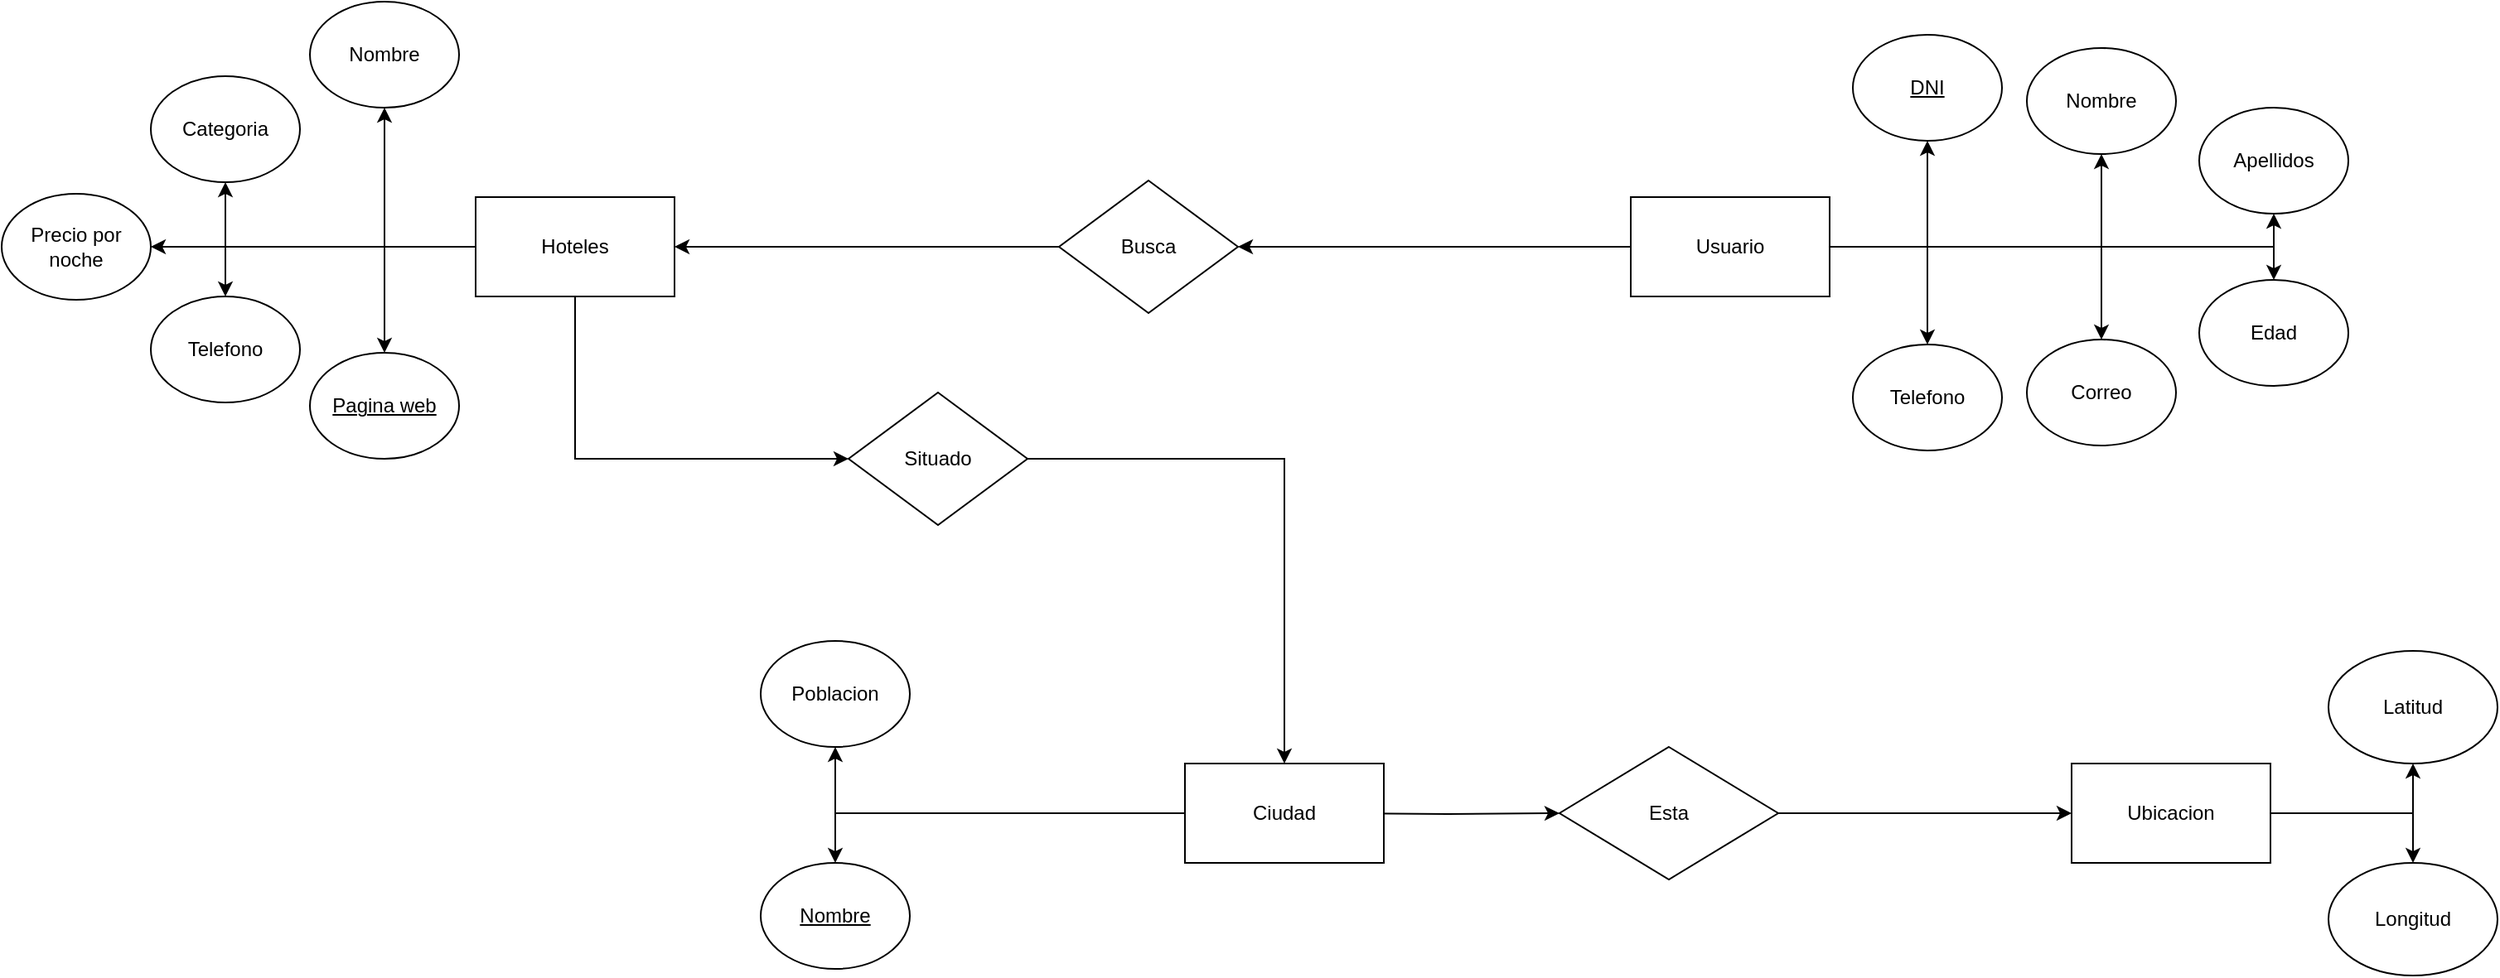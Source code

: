 <mxfile version="16.4.7" type="github"><diagram id="MPqmnSfr6ewDd4Nn988E" name="Page-1"><mxGraphModel dx="1422" dy="752" grid="0" gridSize="10" guides="1" tooltips="1" connect="1" arrows="1" fold="1" page="0" pageScale="1" pageWidth="10000" pageHeight="10000" math="0" shadow="0"><root><mxCell id="0"/><mxCell id="1" parent="0"/><mxCell id="MTIjJfMvJsgOLSdJf-W3-29" style="edgeStyle=orthogonalEdgeStyle;rounded=0;orthogonalLoop=1;jettySize=auto;html=1;exitX=0.5;exitY=1;exitDx=0;exitDy=0;entryX=0;entryY=0.5;entryDx=0;entryDy=0;" edge="1" parent="1" source="MTIjJfMvJsgOLSdJf-W3-1" target="MTIjJfMvJsgOLSdJf-W3-28"><mxGeometry relative="1" as="geometry"/></mxCell><mxCell id="MTIjJfMvJsgOLSdJf-W3-37" style="edgeStyle=orthogonalEdgeStyle;rounded=0;orthogonalLoop=1;jettySize=auto;html=1;exitX=0;exitY=0.5;exitDx=0;exitDy=0;" edge="1" parent="1" source="MTIjJfMvJsgOLSdJf-W3-1" target="MTIjJfMvJsgOLSdJf-W3-31"><mxGeometry relative="1" as="geometry"/></mxCell><mxCell id="MTIjJfMvJsgOLSdJf-W3-38" style="edgeStyle=orthogonalEdgeStyle;rounded=0;orthogonalLoop=1;jettySize=auto;html=1;exitX=0;exitY=0.5;exitDx=0;exitDy=0;" edge="1" parent="1" source="MTIjJfMvJsgOLSdJf-W3-1" target="MTIjJfMvJsgOLSdJf-W3-32"><mxGeometry relative="1" as="geometry"/></mxCell><mxCell id="MTIjJfMvJsgOLSdJf-W3-39" style="edgeStyle=orthogonalEdgeStyle;rounded=0;orthogonalLoop=1;jettySize=auto;html=1;exitX=0;exitY=0.5;exitDx=0;exitDy=0;entryX=1;entryY=0.5;entryDx=0;entryDy=0;" edge="1" parent="1" source="MTIjJfMvJsgOLSdJf-W3-1" target="MTIjJfMvJsgOLSdJf-W3-34"><mxGeometry relative="1" as="geometry"/></mxCell><mxCell id="MTIjJfMvJsgOLSdJf-W3-40" style="edgeStyle=orthogonalEdgeStyle;rounded=0;orthogonalLoop=1;jettySize=auto;html=1;exitX=0;exitY=0.5;exitDx=0;exitDy=0;entryX=0.5;entryY=0;entryDx=0;entryDy=0;" edge="1" parent="1" source="MTIjJfMvJsgOLSdJf-W3-1" target="MTIjJfMvJsgOLSdJf-W3-35"><mxGeometry relative="1" as="geometry"/></mxCell><mxCell id="MTIjJfMvJsgOLSdJf-W3-41" style="edgeStyle=orthogonalEdgeStyle;rounded=0;orthogonalLoop=1;jettySize=auto;html=1;exitX=0;exitY=0.5;exitDx=0;exitDy=0;" edge="1" parent="1" source="MTIjJfMvJsgOLSdJf-W3-1" target="MTIjJfMvJsgOLSdJf-W3-36"><mxGeometry relative="1" as="geometry"/></mxCell><mxCell id="MTIjJfMvJsgOLSdJf-W3-1" value="Hoteles" style="rounded=0;whiteSpace=wrap;html=1;" vertex="1" parent="1"><mxGeometry x="292" y="430" width="120" height="60" as="geometry"/></mxCell><mxCell id="MTIjJfMvJsgOLSdJf-W3-43" style="edgeStyle=orthogonalEdgeStyle;rounded=0;orthogonalLoop=1;jettySize=auto;html=1;exitX=0;exitY=0.5;exitDx=0;exitDy=0;" edge="1" parent="1" source="MTIjJfMvJsgOLSdJf-W3-3" target="MTIjJfMvJsgOLSdJf-W3-42"><mxGeometry relative="1" as="geometry"/></mxCell><mxCell id="MTIjJfMvJsgOLSdJf-W3-51" style="edgeStyle=orthogonalEdgeStyle;rounded=0;orthogonalLoop=1;jettySize=auto;html=1;exitX=1;exitY=0.5;exitDx=0;exitDy=0;" edge="1" parent="1" source="MTIjJfMvJsgOLSdJf-W3-3" target="MTIjJfMvJsgOLSdJf-W3-47"><mxGeometry relative="1" as="geometry"/></mxCell><mxCell id="MTIjJfMvJsgOLSdJf-W3-52" style="edgeStyle=orthogonalEdgeStyle;rounded=0;orthogonalLoop=1;jettySize=auto;html=1;exitX=1;exitY=0.5;exitDx=0;exitDy=0;" edge="1" parent="1" source="MTIjJfMvJsgOLSdJf-W3-3" target="MTIjJfMvJsgOLSdJf-W3-45"><mxGeometry relative="1" as="geometry"/></mxCell><mxCell id="MTIjJfMvJsgOLSdJf-W3-53" style="edgeStyle=orthogonalEdgeStyle;rounded=0;orthogonalLoop=1;jettySize=auto;html=1;exitX=1;exitY=0.5;exitDx=0;exitDy=0;entryX=0.5;entryY=1;entryDx=0;entryDy=0;" edge="1" parent="1" source="MTIjJfMvJsgOLSdJf-W3-3" target="MTIjJfMvJsgOLSdJf-W3-46"><mxGeometry relative="1" as="geometry"/></mxCell><mxCell id="MTIjJfMvJsgOLSdJf-W3-54" style="edgeStyle=orthogonalEdgeStyle;rounded=0;orthogonalLoop=1;jettySize=auto;html=1;exitX=1;exitY=0.5;exitDx=0;exitDy=0;entryX=0.5;entryY=0;entryDx=0;entryDy=0;" edge="1" parent="1" source="MTIjJfMvJsgOLSdJf-W3-3" target="MTIjJfMvJsgOLSdJf-W3-50"><mxGeometry relative="1" as="geometry"/></mxCell><mxCell id="MTIjJfMvJsgOLSdJf-W3-55" style="edgeStyle=orthogonalEdgeStyle;rounded=0;orthogonalLoop=1;jettySize=auto;html=1;exitX=1;exitY=0.5;exitDx=0;exitDy=0;" edge="1" parent="1" source="MTIjJfMvJsgOLSdJf-W3-3" target="MTIjJfMvJsgOLSdJf-W3-48"><mxGeometry relative="1" as="geometry"/></mxCell><mxCell id="MTIjJfMvJsgOLSdJf-W3-56" style="edgeStyle=orthogonalEdgeStyle;rounded=0;orthogonalLoop=1;jettySize=auto;html=1;exitX=1;exitY=0.5;exitDx=0;exitDy=0;" edge="1" parent="1" source="MTIjJfMvJsgOLSdJf-W3-3" target="MTIjJfMvJsgOLSdJf-W3-49"><mxGeometry relative="1" as="geometry"/></mxCell><mxCell id="MTIjJfMvJsgOLSdJf-W3-3" value="Usuario" style="rounded=0;whiteSpace=wrap;html=1;" vertex="1" parent="1"><mxGeometry x="989" y="430" width="120" height="60" as="geometry"/></mxCell><mxCell id="MTIjJfMvJsgOLSdJf-W3-13" style="edgeStyle=orthogonalEdgeStyle;rounded=0;orthogonalLoop=1;jettySize=auto;html=1;exitX=1;exitY=0.5;exitDx=0;exitDy=0;" edge="1" parent="1" target="MTIjJfMvJsgOLSdJf-W3-12"><mxGeometry relative="1" as="geometry"><mxPoint x="810" y="802" as="sourcePoint"/></mxGeometry></mxCell><mxCell id="MTIjJfMvJsgOLSdJf-W3-25" style="edgeStyle=orthogonalEdgeStyle;rounded=0;orthogonalLoop=1;jettySize=auto;html=1;exitX=0;exitY=0.5;exitDx=0;exitDy=0;entryX=0.5;entryY=1;entryDx=0;entryDy=0;" edge="1" parent="1" source="MTIjJfMvJsgOLSdJf-W3-4" target="MTIjJfMvJsgOLSdJf-W3-5"><mxGeometry relative="1" as="geometry"/></mxCell><mxCell id="MTIjJfMvJsgOLSdJf-W3-26" style="edgeStyle=orthogonalEdgeStyle;rounded=0;orthogonalLoop=1;jettySize=auto;html=1;exitX=0;exitY=0.5;exitDx=0;exitDy=0;entryX=0.5;entryY=0;entryDx=0;entryDy=0;" edge="1" parent="1" source="MTIjJfMvJsgOLSdJf-W3-4" target="MTIjJfMvJsgOLSdJf-W3-23"><mxGeometry relative="1" as="geometry"/></mxCell><mxCell id="MTIjJfMvJsgOLSdJf-W3-4" value="Ciudad" style="rounded=0;whiteSpace=wrap;html=1;" vertex="1" parent="1"><mxGeometry x="720" y="772" width="120" height="60" as="geometry"/></mxCell><mxCell id="MTIjJfMvJsgOLSdJf-W3-5" value="Poblacion" style="ellipse;whiteSpace=wrap;html=1;" vertex="1" parent="1"><mxGeometry x="464" y="698" width="90" height="64" as="geometry"/></mxCell><mxCell id="MTIjJfMvJsgOLSdJf-W3-18" style="edgeStyle=orthogonalEdgeStyle;rounded=0;orthogonalLoop=1;jettySize=auto;html=1;exitX=1;exitY=0.5;exitDx=0;exitDy=0;entryX=0.5;entryY=1;entryDx=0;entryDy=0;" edge="1" parent="1" source="MTIjJfMvJsgOLSdJf-W3-10" target="MTIjJfMvJsgOLSdJf-W3-16"><mxGeometry relative="1" as="geometry"/></mxCell><mxCell id="MTIjJfMvJsgOLSdJf-W3-19" style="edgeStyle=orthogonalEdgeStyle;rounded=0;orthogonalLoop=1;jettySize=auto;html=1;exitX=1;exitY=0.5;exitDx=0;exitDy=0;entryX=0.5;entryY=0;entryDx=0;entryDy=0;" edge="1" parent="1" source="MTIjJfMvJsgOLSdJf-W3-10" target="MTIjJfMvJsgOLSdJf-W3-17"><mxGeometry relative="1" as="geometry"/></mxCell><mxCell id="MTIjJfMvJsgOLSdJf-W3-10" value="Ubicacion" style="rounded=0;whiteSpace=wrap;html=1;" vertex="1" parent="1"><mxGeometry x="1255" y="772" width="120" height="60" as="geometry"/></mxCell><mxCell id="MTIjJfMvJsgOLSdJf-W3-15" style="edgeStyle=orthogonalEdgeStyle;rounded=0;orthogonalLoop=1;jettySize=auto;html=1;exitX=1;exitY=0.5;exitDx=0;exitDy=0;" edge="1" parent="1" source="MTIjJfMvJsgOLSdJf-W3-12" target="MTIjJfMvJsgOLSdJf-W3-10"><mxGeometry relative="1" as="geometry"/></mxCell><mxCell id="MTIjJfMvJsgOLSdJf-W3-12" value="Esta" style="rhombus;whiteSpace=wrap;html=1;" vertex="1" parent="1"><mxGeometry x="946" y="762" width="132" height="80" as="geometry"/></mxCell><mxCell id="MTIjJfMvJsgOLSdJf-W3-16" value="Latitud" style="ellipse;whiteSpace=wrap;html=1;" vertex="1" parent="1"><mxGeometry x="1410" y="704" width="102" height="68" as="geometry"/></mxCell><mxCell id="MTIjJfMvJsgOLSdJf-W3-17" value="Longitud" style="ellipse;whiteSpace=wrap;html=1;" vertex="1" parent="1"><mxGeometry x="1410" y="832" width="102" height="68" as="geometry"/></mxCell><mxCell id="MTIjJfMvJsgOLSdJf-W3-23" value="&lt;u&gt;Nombre&lt;/u&gt;" style="ellipse;whiteSpace=wrap;html=1;" vertex="1" parent="1"><mxGeometry x="464" y="832" width="90" height="64" as="geometry"/></mxCell><mxCell id="MTIjJfMvJsgOLSdJf-W3-30" style="edgeStyle=orthogonalEdgeStyle;rounded=0;orthogonalLoop=1;jettySize=auto;html=1;exitX=1;exitY=0.5;exitDx=0;exitDy=0;" edge="1" parent="1" source="MTIjJfMvJsgOLSdJf-W3-28" target="MTIjJfMvJsgOLSdJf-W3-4"><mxGeometry relative="1" as="geometry"/></mxCell><mxCell id="MTIjJfMvJsgOLSdJf-W3-28" value="Situado" style="rhombus;whiteSpace=wrap;html=1;" vertex="1" parent="1"><mxGeometry x="517" y="548" width="108" height="80" as="geometry"/></mxCell><mxCell id="MTIjJfMvJsgOLSdJf-W3-31" value="Nombre" style="ellipse;whiteSpace=wrap;html=1;" vertex="1" parent="1"><mxGeometry x="192" y="312" width="90" height="64" as="geometry"/></mxCell><mxCell id="MTIjJfMvJsgOLSdJf-W3-32" value="Categoria" style="ellipse;whiteSpace=wrap;html=1;" vertex="1" parent="1"><mxGeometry x="96" y="357" width="90" height="64" as="geometry"/></mxCell><mxCell id="MTIjJfMvJsgOLSdJf-W3-34" value="Precio por noche" style="ellipse;whiteSpace=wrap;html=1;" vertex="1" parent="1"><mxGeometry x="6" y="428" width="90" height="64" as="geometry"/></mxCell><mxCell id="MTIjJfMvJsgOLSdJf-W3-35" value="Telefono" style="ellipse;whiteSpace=wrap;html=1;" vertex="1" parent="1"><mxGeometry x="96" y="490" width="90" height="64" as="geometry"/></mxCell><mxCell id="MTIjJfMvJsgOLSdJf-W3-36" value="&lt;u&gt;Pagina web&lt;/u&gt;" style="ellipse;whiteSpace=wrap;html=1;" vertex="1" parent="1"><mxGeometry x="192" y="524" width="90" height="64" as="geometry"/></mxCell><mxCell id="MTIjJfMvJsgOLSdJf-W3-44" style="edgeStyle=orthogonalEdgeStyle;rounded=0;orthogonalLoop=1;jettySize=auto;html=1;exitX=0;exitY=0.5;exitDx=0;exitDy=0;" edge="1" parent="1" source="MTIjJfMvJsgOLSdJf-W3-42" target="MTIjJfMvJsgOLSdJf-W3-1"><mxGeometry relative="1" as="geometry"/></mxCell><mxCell id="MTIjJfMvJsgOLSdJf-W3-42" value="Busca" style="rhombus;whiteSpace=wrap;html=1;" vertex="1" parent="1"><mxGeometry x="644" y="420" width="108" height="80" as="geometry"/></mxCell><mxCell id="MTIjJfMvJsgOLSdJf-W3-45" value="Nombre" style="ellipse;whiteSpace=wrap;html=1;" vertex="1" parent="1"><mxGeometry x="1228" y="340" width="90" height="64" as="geometry"/></mxCell><mxCell id="MTIjJfMvJsgOLSdJf-W3-46" value="Apellidos" style="ellipse;whiteSpace=wrap;html=1;" vertex="1" parent="1"><mxGeometry x="1332" y="376" width="90" height="64" as="geometry"/></mxCell><mxCell id="MTIjJfMvJsgOLSdJf-W3-47" value="&lt;u&gt;DNI&lt;/u&gt;" style="ellipse;whiteSpace=wrap;html=1;" vertex="1" parent="1"><mxGeometry x="1123" y="332" width="90" height="64" as="geometry"/></mxCell><mxCell id="MTIjJfMvJsgOLSdJf-W3-48" value="Correo" style="ellipse;whiteSpace=wrap;html=1;" vertex="1" parent="1"><mxGeometry x="1228" y="516" width="90" height="64" as="geometry"/></mxCell><mxCell id="MTIjJfMvJsgOLSdJf-W3-49" value="Telefono" style="ellipse;whiteSpace=wrap;html=1;" vertex="1" parent="1"><mxGeometry x="1123" y="519" width="90" height="64" as="geometry"/></mxCell><mxCell id="MTIjJfMvJsgOLSdJf-W3-50" value="Edad" style="ellipse;whiteSpace=wrap;html=1;" vertex="1" parent="1"><mxGeometry x="1332" y="480" width="90" height="64" as="geometry"/></mxCell></root></mxGraphModel></diagram></mxfile>